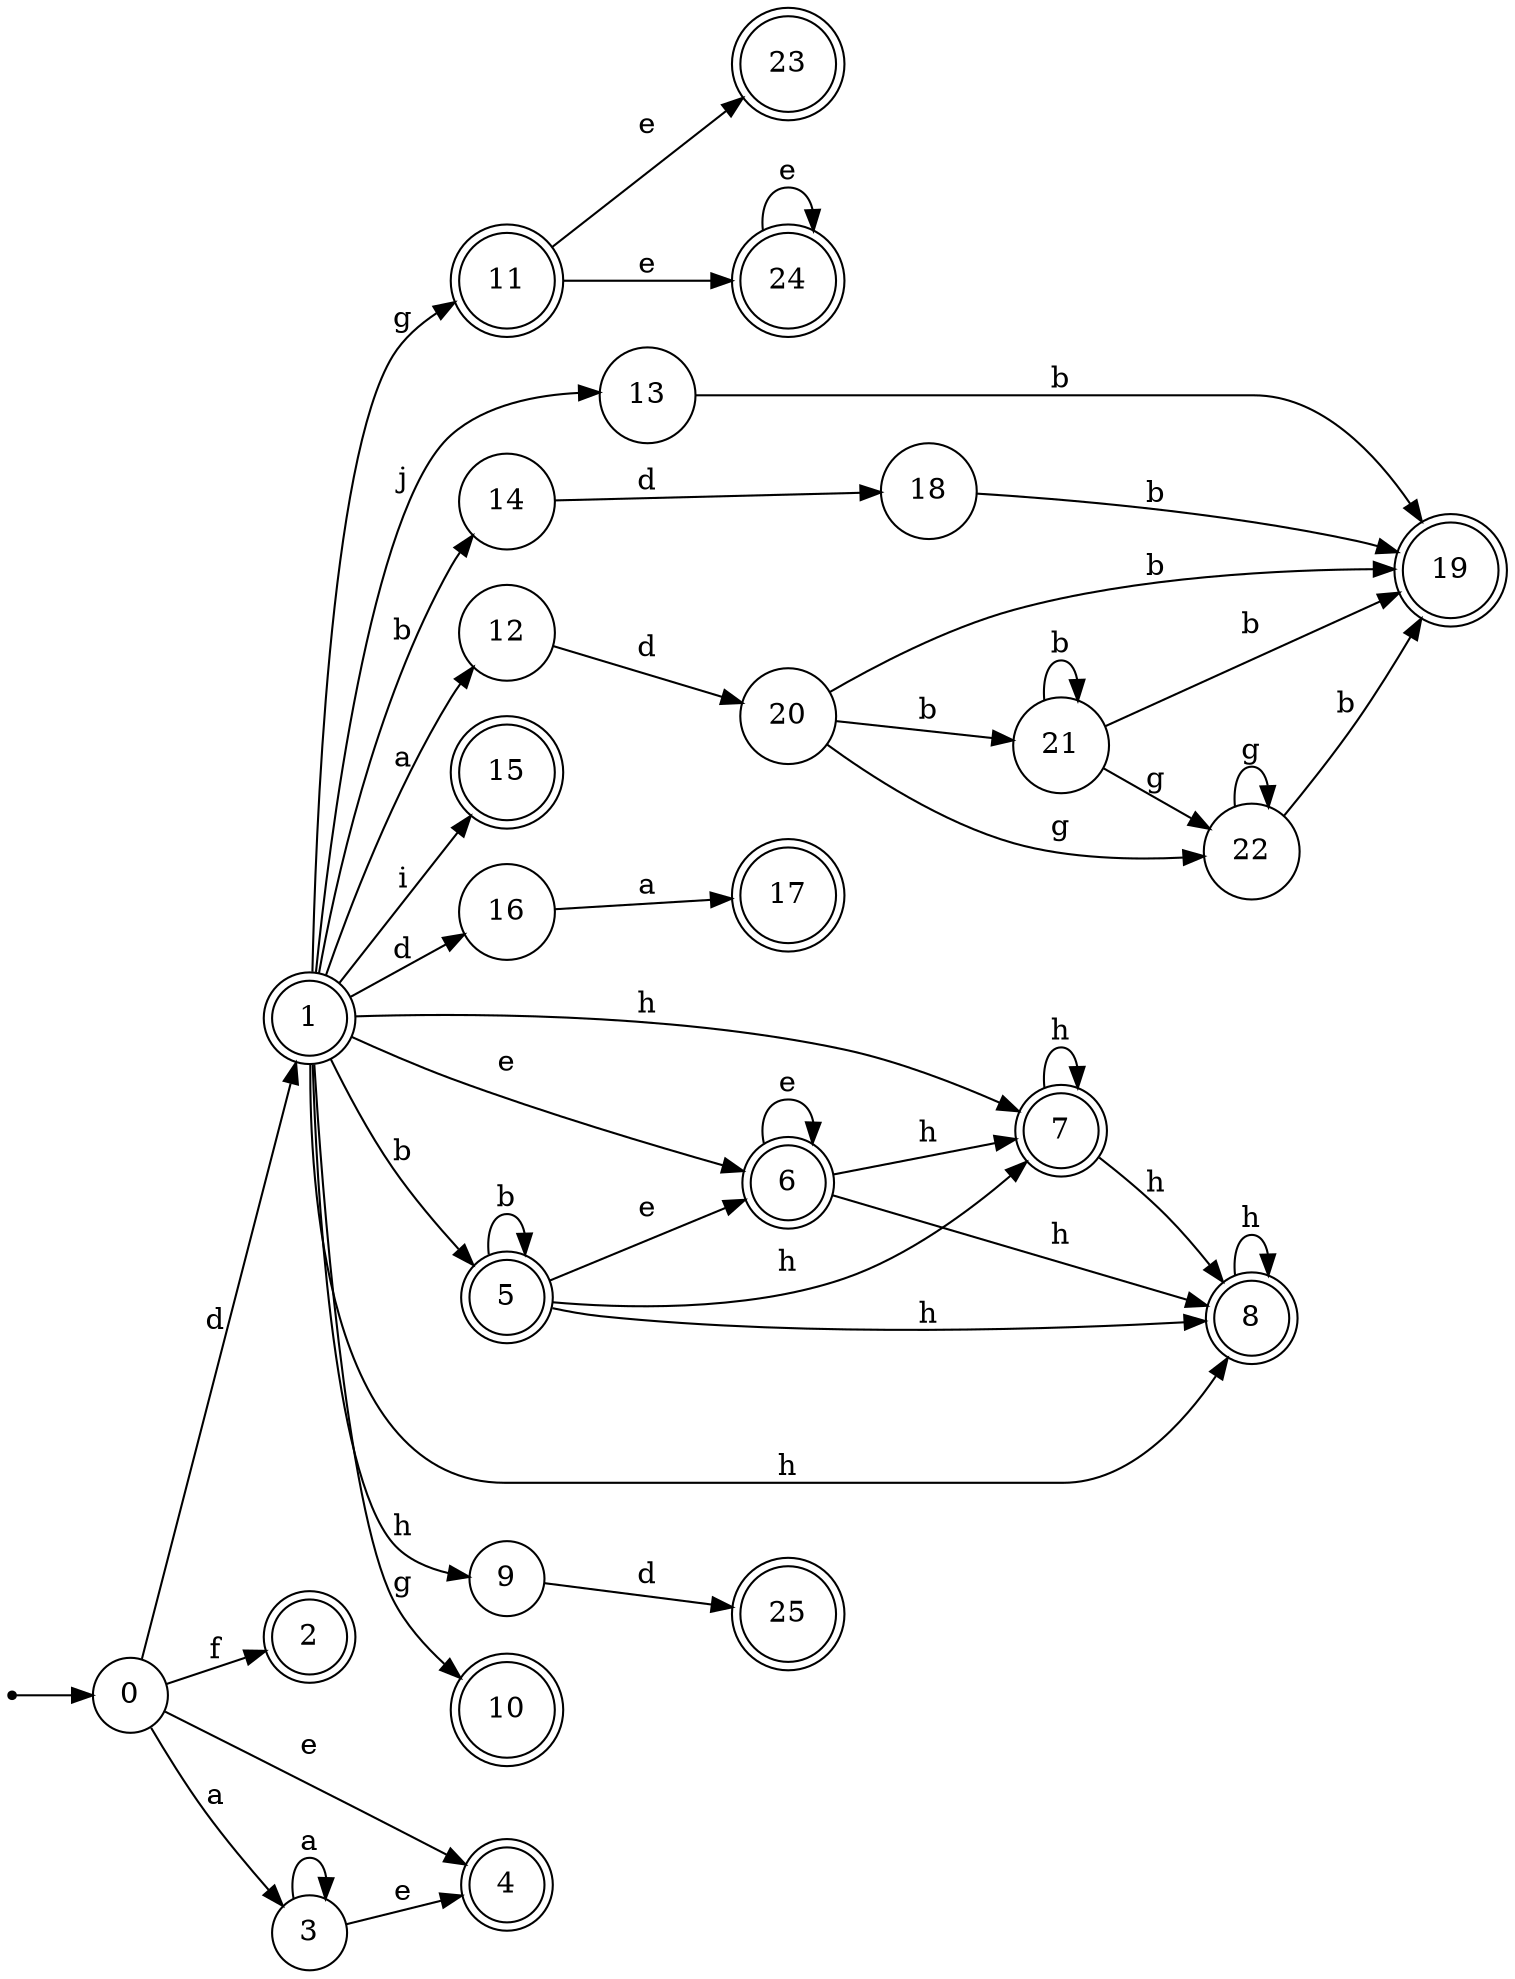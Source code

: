 digraph finite_state_machine {
rankdir=LR;
size="20,20";
node [shape = point]; "dummy0"
node [shape = circle]; "0";
"dummy0" -> "0";
node [shape = doublecircle]; "1";node [shape = doublecircle]; "2";node [shape = circle]; "3";
node [shape = doublecircle]; "4";node [shape = doublecircle]; "5";node [shape = doublecircle]; "6";node [shape = doublecircle]; "7";node [shape = doublecircle]; "8";node [shape = circle]; "9";
node [shape = doublecircle]; "10";node [shape = doublecircle]; "11";node [shape = circle]; "12";
node [shape = circle]; "13";
node [shape = circle]; "14";
node [shape = doublecircle]; "15";node [shape = circle]; "16";
node [shape = doublecircle]; "17";node [shape = circle]; "18";
node [shape = doublecircle]; "19";node [shape = circle]; "20";
node [shape = circle]; "21";
node [shape = circle]; "22";
node [shape = doublecircle]; "23";node [shape = doublecircle]; "24";node [shape = doublecircle]; "25";"0" -> "1" [label = "d"];
 "0" -> "2" [label = "f"];
 "0" -> "3" [label = "a"];
 "0" -> "4" [label = "e"];
 "3" -> "3" [label = "a"];
 "3" -> "4" [label = "e"];
 "1" -> "5" [label = "b"];
 "1" -> "14" [label = "b"];
 "1" -> "6" [label = "e"];
 "1" -> "8" [label = "h"];
 "1" -> "9" [label = "h"];
 "1" -> "7" [label = "h"];
 "1" -> "10" [label = "g"];
 "1" -> "11" [label = "g"];
 "1" -> "12" [label = "a"];
 "1" -> "13" [label = "j"];
 "1" -> "15" [label = "i"];
 "1" -> "16" [label = "d"];
 "16" -> "17" [label = "a"];
 "14" -> "18" [label = "d"];
 "18" -> "19" [label = "b"];
 "13" -> "19" [label = "b"];
 "12" -> "20" [label = "d"];
 "20" -> "19" [label = "b"];
 "20" -> "21" [label = "b"];
 "20" -> "22" [label = "g"];
 "22" -> "22" [label = "g"];
 "22" -> "19" [label = "b"];
 "21" -> "19" [label = "b"];
 "21" -> "21" [label = "b"];
 "21" -> "22" [label = "g"];
 "11" -> "24" [label = "e"];
 "11" -> "23" [label = "e"];
 "24" -> "24" [label = "e"];
 "9" -> "25" [label = "d"];
 "8" -> "8" [label = "h"];
 "7" -> "8" [label = "h"];
 "7" -> "7" [label = "h"];
 "6" -> "6" [label = "e"];
 "6" -> "8" [label = "h"];
 "6" -> "7" [label = "h"];
 "5" -> "5" [label = "b"];
 "5" -> "6" [label = "e"];
 "5" -> "8" [label = "h"];
 "5" -> "7" [label = "h"];
 }
